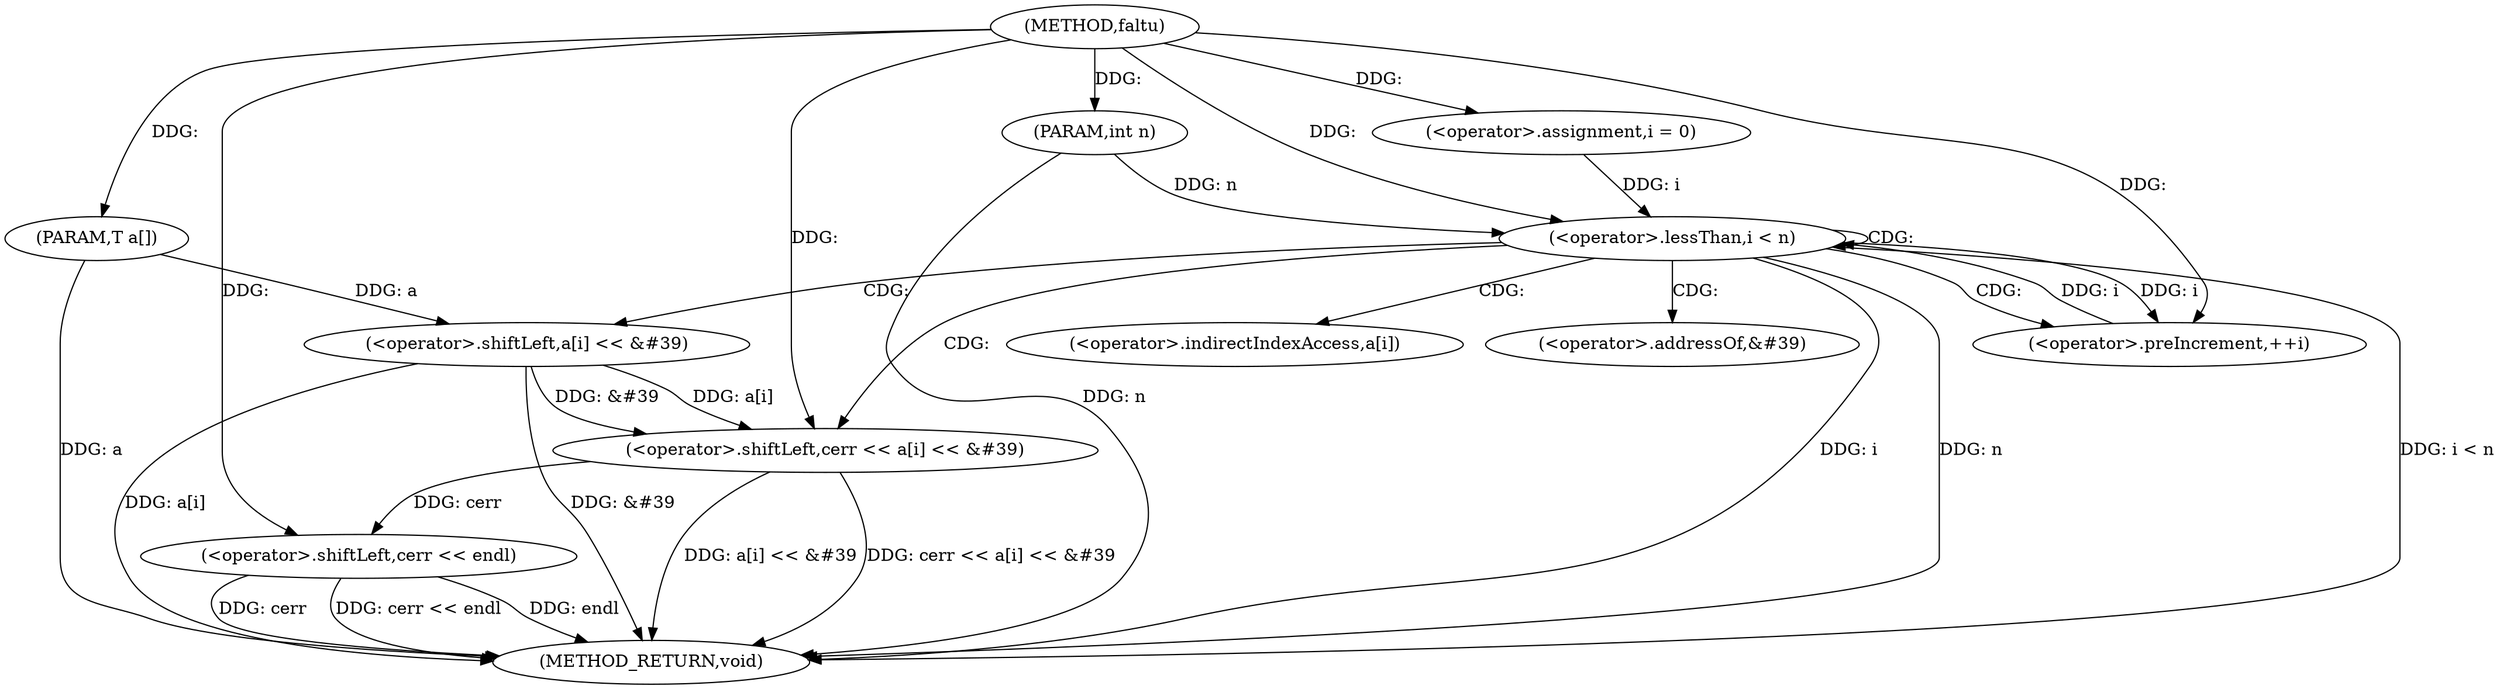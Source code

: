 digraph "faltu" {  
"1000273" [label = "(METHOD,faltu)" ]
"1000300" [label = "(METHOD_RETURN,void)" ]
"1000274" [label = "(PARAM,T a[])" ]
"1000275" [label = "(PARAM,int n)" ]
"1000297" [label = "(<operator>.shiftLeft,cerr << endl)" ]
"1000279" [label = "(<operator>.assignment,i = 0)" ]
"1000282" [label = "(<operator>.lessThan,i < n)" ]
"1000285" [label = "(<operator>.preIncrement,++i)" ]
"1000287" [label = "(<operator>.shiftLeft,cerr << a[i] << &#39)" ]
"1000289" [label = "(<operator>.shiftLeft,a[i] << &#39)" ]
"1000290" [label = "(<operator>.indirectIndexAccess,a[i])" ]
"1000293" [label = "(<operator>.addressOf,&#39)" ]
  "1000274" -> "1000300"  [ label = "DDG: a"] 
  "1000275" -> "1000300"  [ label = "DDG: n"] 
  "1000282" -> "1000300"  [ label = "DDG: i"] 
  "1000282" -> "1000300"  [ label = "DDG: n"] 
  "1000282" -> "1000300"  [ label = "DDG: i < n"] 
  "1000297" -> "1000300"  [ label = "DDG: cerr"] 
  "1000297" -> "1000300"  [ label = "DDG: cerr << endl"] 
  "1000289" -> "1000300"  [ label = "DDG: a[i]"] 
  "1000289" -> "1000300"  [ label = "DDG: &#39"] 
  "1000287" -> "1000300"  [ label = "DDG: a[i] << &#39"] 
  "1000287" -> "1000300"  [ label = "DDG: cerr << a[i] << &#39"] 
  "1000297" -> "1000300"  [ label = "DDG: endl"] 
  "1000273" -> "1000274"  [ label = "DDG: "] 
  "1000273" -> "1000275"  [ label = "DDG: "] 
  "1000273" -> "1000279"  [ label = "DDG: "] 
  "1000287" -> "1000297"  [ label = "DDG: cerr"] 
  "1000273" -> "1000297"  [ label = "DDG: "] 
  "1000279" -> "1000282"  [ label = "DDG: i"] 
  "1000285" -> "1000282"  [ label = "DDG: i"] 
  "1000273" -> "1000282"  [ label = "DDG: "] 
  "1000275" -> "1000282"  [ label = "DDG: n"] 
  "1000282" -> "1000285"  [ label = "DDG: i"] 
  "1000273" -> "1000285"  [ label = "DDG: "] 
  "1000273" -> "1000287"  [ label = "DDG: "] 
  "1000289" -> "1000287"  [ label = "DDG: a[i]"] 
  "1000289" -> "1000287"  [ label = "DDG: &#39"] 
  "1000274" -> "1000289"  [ label = "DDG: a"] 
  "1000282" -> "1000287"  [ label = "CDG: "] 
  "1000282" -> "1000282"  [ label = "CDG: "] 
  "1000282" -> "1000290"  [ label = "CDG: "] 
  "1000282" -> "1000285"  [ label = "CDG: "] 
  "1000282" -> "1000289"  [ label = "CDG: "] 
  "1000282" -> "1000293"  [ label = "CDG: "] 
}
